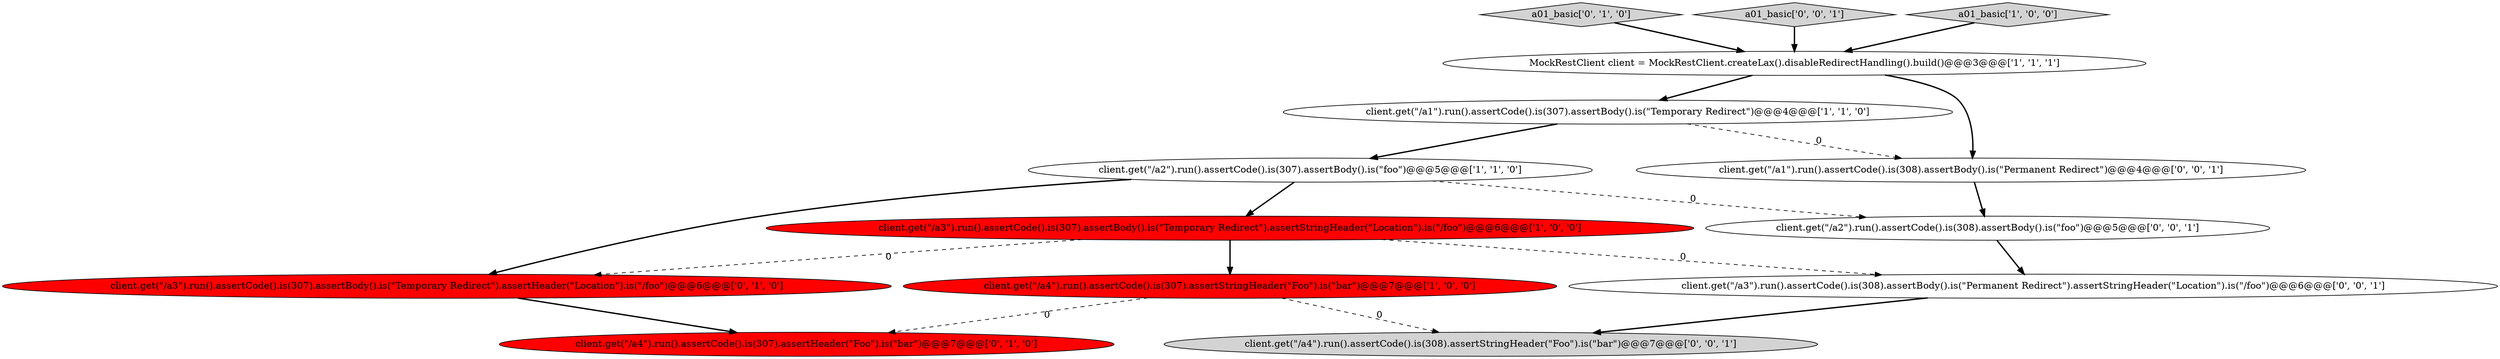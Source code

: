 digraph {
3 [style = filled, label = "client.get(\"/a4\").run().assertCode().is(307).assertStringHeader(\"Foo\").is(\"bar\")@@@7@@@['1', '0', '0']", fillcolor = red, shape = ellipse image = "AAA1AAABBB1BBB"];
5 [style = filled, label = "client.get(\"/a3\").run().assertCode().is(307).assertBody().is(\"Temporary Redirect\").assertStringHeader(\"Location\").is(\"/foo\")@@@6@@@['1', '0', '0']", fillcolor = red, shape = ellipse image = "AAA1AAABBB1BBB"];
8 [style = filled, label = "a01_basic['0', '1', '0']", fillcolor = lightgray, shape = diamond image = "AAA0AAABBB2BBB"];
6 [style = filled, label = "client.get(\"/a4\").run().assertCode().is(307).assertHeader(\"Foo\").is(\"bar\")@@@7@@@['0', '1', '0']", fillcolor = red, shape = ellipse image = "AAA1AAABBB2BBB"];
0 [style = filled, label = "client.get(\"/a1\").run().assertCode().is(307).assertBody().is(\"Temporary Redirect\")@@@4@@@['1', '1', '0']", fillcolor = white, shape = ellipse image = "AAA0AAABBB1BBB"];
10 [style = filled, label = "a01_basic['0', '0', '1']", fillcolor = lightgray, shape = diamond image = "AAA0AAABBB3BBB"];
13 [style = filled, label = "client.get(\"/a2\").run().assertCode().is(308).assertBody().is(\"foo\")@@@5@@@['0', '0', '1']", fillcolor = white, shape = ellipse image = "AAA0AAABBB3BBB"];
2 [style = filled, label = "a01_basic['1', '0', '0']", fillcolor = lightgray, shape = diamond image = "AAA0AAABBB1BBB"];
7 [style = filled, label = "client.get(\"/a3\").run().assertCode().is(307).assertBody().is(\"Temporary Redirect\").assertHeader(\"Location\").is(\"/foo\")@@@6@@@['0', '1', '0']", fillcolor = red, shape = ellipse image = "AAA1AAABBB2BBB"];
12 [style = filled, label = "client.get(\"/a3\").run().assertCode().is(308).assertBody().is(\"Permanent Redirect\").assertStringHeader(\"Location\").is(\"/foo\")@@@6@@@['0', '0', '1']", fillcolor = white, shape = ellipse image = "AAA0AAABBB3BBB"];
11 [style = filled, label = "client.get(\"/a4\").run().assertCode().is(308).assertStringHeader(\"Foo\").is(\"bar\")@@@7@@@['0', '0', '1']", fillcolor = lightgray, shape = ellipse image = "AAA0AAABBB3BBB"];
1 [style = filled, label = "MockRestClient client = MockRestClient.createLax().disableRedirectHandling().build()@@@3@@@['1', '1', '1']", fillcolor = white, shape = ellipse image = "AAA0AAABBB1BBB"];
4 [style = filled, label = "client.get(\"/a2\").run().assertCode().is(307).assertBody().is(\"foo\")@@@5@@@['1', '1', '0']", fillcolor = white, shape = ellipse image = "AAA0AAABBB1BBB"];
9 [style = filled, label = "client.get(\"/a1\").run().assertCode().is(308).assertBody().is(\"Permanent Redirect\")@@@4@@@['0', '0', '1']", fillcolor = white, shape = ellipse image = "AAA0AAABBB3BBB"];
5->3 [style = bold, label=""];
8->1 [style = bold, label=""];
3->6 [style = dashed, label="0"];
5->12 [style = dashed, label="0"];
13->12 [style = bold, label=""];
1->0 [style = bold, label=""];
0->9 [style = dashed, label="0"];
5->7 [style = dashed, label="0"];
4->13 [style = dashed, label="0"];
3->11 [style = dashed, label="0"];
10->1 [style = bold, label=""];
0->4 [style = bold, label=""];
4->5 [style = bold, label=""];
2->1 [style = bold, label=""];
4->7 [style = bold, label=""];
1->9 [style = bold, label=""];
7->6 [style = bold, label=""];
9->13 [style = bold, label=""];
12->11 [style = bold, label=""];
}
